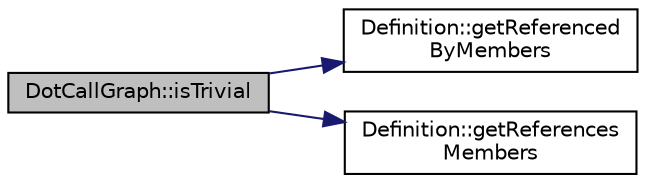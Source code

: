 digraph "DotCallGraph::isTrivial"
{
 // LATEX_PDF_SIZE
  edge [fontname="Helvetica",fontsize="10",labelfontname="Helvetica",labelfontsize="10"];
  node [fontname="Helvetica",fontsize="10",shape=record];
  rankdir="LR";
  Node1 [label="DotCallGraph::isTrivial",height=0.2,width=0.4,color="black", fillcolor="grey75", style="filled", fontcolor="black",tooltip=" "];
  Node1 -> Node2 [color="midnightblue",fontsize="10",style="solid",fontname="Helvetica"];
  Node2 [label="Definition::getReferenced\lByMembers",height=0.2,width=0.4,color="black", fillcolor="white", style="filled",URL="$classDefinition.html#ad3359130ee4ef83bdf7ce453fb3d1525",tooltip=" "];
  Node1 -> Node3 [color="midnightblue",fontsize="10",style="solid",fontname="Helvetica"];
  Node3 [label="Definition::getReferences\lMembers",height=0.2,width=0.4,color="black", fillcolor="white", style="filled",URL="$classDefinition.html#af21ed7be937dbdb153d5ccab3d9abf12",tooltip=" "];
}
